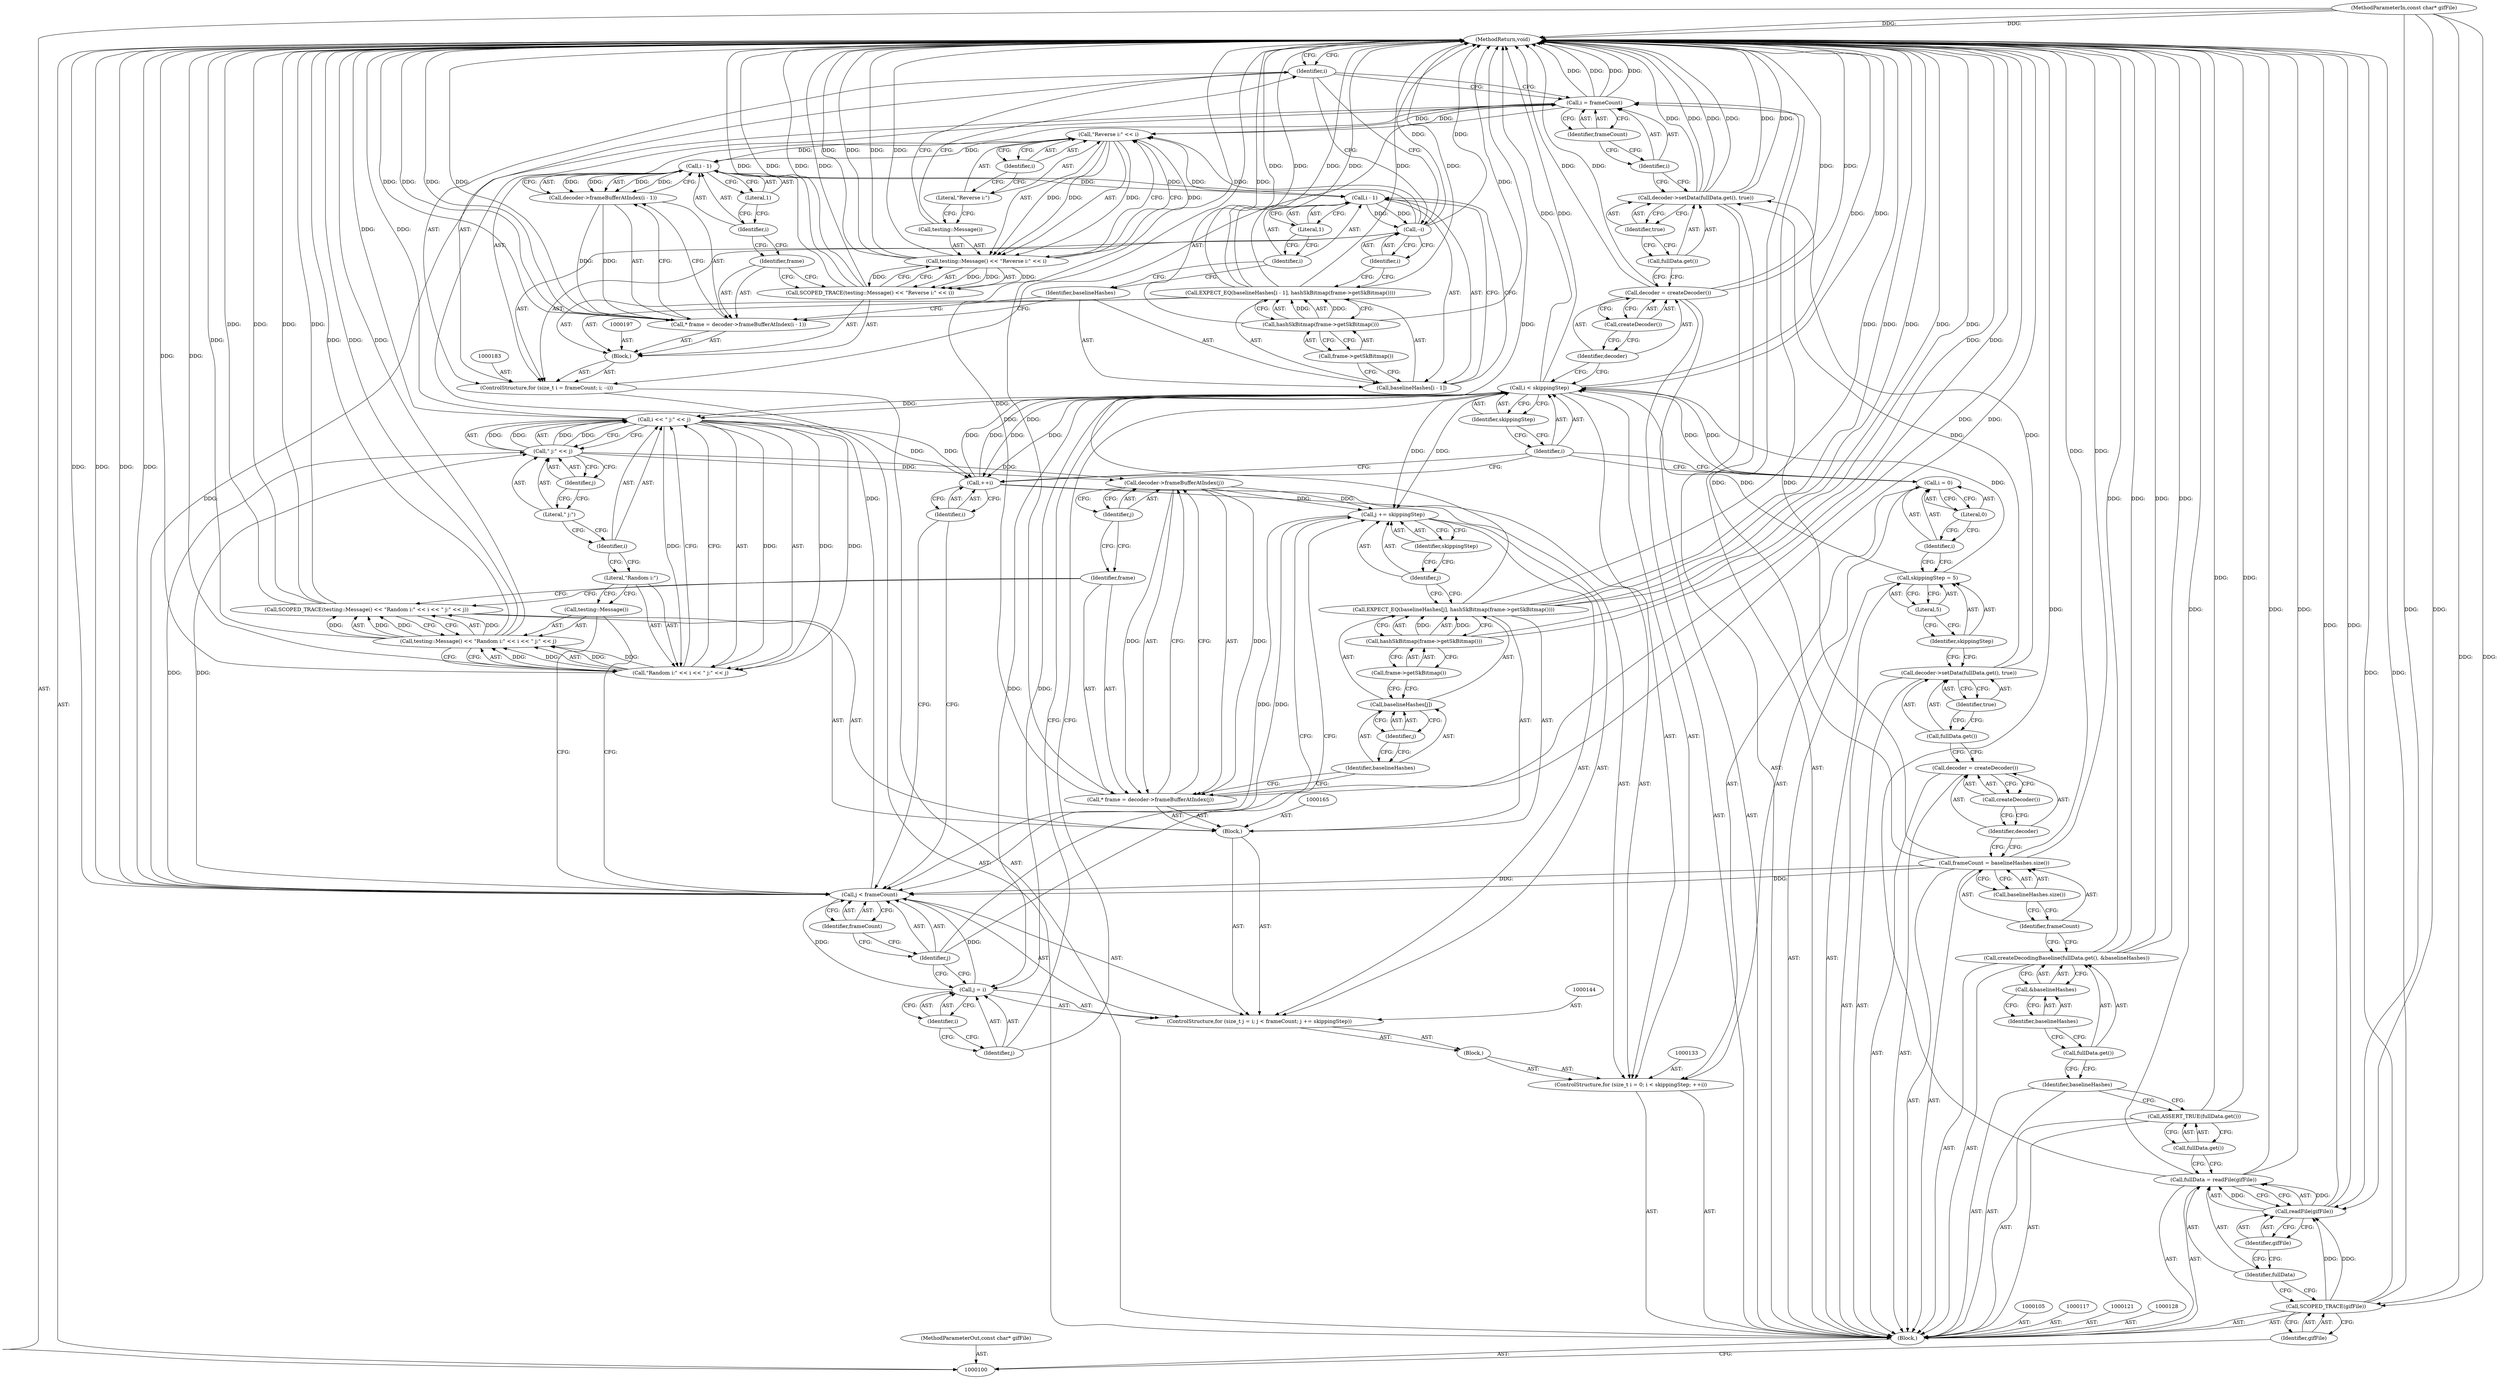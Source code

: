 digraph "1_Chrome_4f9c9adef4036aff60b734b4a0045c43c320fe1d_1" {
"1000212" [label="(MethodReturn,void)"];
"1000101" [label="(MethodParameterIn,const char* gifFile)"];
"1000316" [label="(MethodParameterOut,const char* gifFile)"];
"1000122" [label="(Call,decoder = createDecoder())"];
"1000123" [label="(Identifier,decoder)"];
"1000124" [label="(Call,createDecoder())"];
"1000126" [label="(Call,fullData.get())"];
"1000127" [label="(Identifier,true)"];
"1000125" [label="(Call,decoder->setData(fullData.get(), true))"];
"1000129" [label="(Call,skippingStep = 5)"];
"1000130" [label="(Identifier,skippingStep)"];
"1000131" [label="(Literal,5)"];
"1000134" [label="(Call,i = 0)"];
"1000135" [label="(Identifier,i)"];
"1000136" [label="(Literal,0)"];
"1000137" [label="(Call,i < skippingStep)"];
"1000138" [label="(Identifier,i)"];
"1000139" [label="(Identifier,skippingStep)"];
"1000132" [label="(ControlStructure,for (size_t i = 0; i < skippingStep; ++i))"];
"1000140" [label="(Call,++i)"];
"1000141" [label="(Identifier,i)"];
"1000142" [label="(Block,)"];
"1000145" [label="(Call,j = i)"];
"1000146" [label="(Identifier,j)"];
"1000147" [label="(Identifier,i)"];
"1000148" [label="(Call,j < frameCount)"];
"1000149" [label="(Identifier,j)"];
"1000150" [label="(Identifier,frameCount)"];
"1000151" [label="(Call,j += skippingStep)"];
"1000152" [label="(Identifier,j)"];
"1000153" [label="(Identifier,skippingStep)"];
"1000143" [label="(ControlStructure,for (size_t j = i; j < frameCount; j += skippingStep))"];
"1000155" [label="(Call,SCOPED_TRACE(testing::Message() << \"Random i:\" << i << \" j:\" << j))"];
"1000156" [label="(Call,testing::Message() << \"Random i:\" << i << \" j:\" << j)"];
"1000157" [label="(Call,testing::Message())"];
"1000158" [label="(Call,\"Random i:\" << i << \" j:\" << j)"];
"1000159" [label="(Literal,\"Random i:\")"];
"1000160" [label="(Call,i << \" j:\" << j)"];
"1000161" [label="(Identifier,i)"];
"1000162" [label="(Call,\" j:\" << j)"];
"1000163" [label="(Literal,\" j:\")"];
"1000164" [label="(Identifier,j)"];
"1000154" [label="(Block,)"];
"1000166" [label="(Call,* frame = decoder->frameBufferAtIndex(j))"];
"1000167" [label="(Identifier,frame)"];
"1000168" [label="(Call,decoder->frameBufferAtIndex(j))"];
"1000169" [label="(Identifier,j)"];
"1000170" [label="(Call,EXPECT_EQ(baselineHashes[j], hashSkBitmap(frame->getSkBitmap())))"];
"1000171" [label="(Call,baselineHashes[j])"];
"1000172" [label="(Identifier,baselineHashes)"];
"1000173" [label="(Identifier,j)"];
"1000174" [label="(Call,hashSkBitmap(frame->getSkBitmap()))"];
"1000175" [label="(Call,frame->getSkBitmap())"];
"1000102" [label="(Block,)"];
"1000178" [label="(Call,createDecoder())"];
"1000176" [label="(Call,decoder = createDecoder())"];
"1000177" [label="(Identifier,decoder)"];
"1000180" [label="(Call,fullData.get())"];
"1000181" [label="(Identifier,true)"];
"1000179" [label="(Call,decoder->setData(fullData.get(), true))"];
"1000184" [label="(Call,i = frameCount)"];
"1000185" [label="(Identifier,i)"];
"1000186" [label="(Identifier,frameCount)"];
"1000187" [label="(Identifier,i)"];
"1000188" [label="(Call,--i)"];
"1000189" [label="(Identifier,i)"];
"1000182" [label="(ControlStructure,for (size_t i = frameCount; i; --i))"];
"1000192" [label="(Call,testing::Message() << \"Reverse i:\" << i)"];
"1000193" [label="(Call,testing::Message())"];
"1000194" [label="(Call,\"Reverse i:\" << i)"];
"1000195" [label="(Literal,\"Reverse i:\")"];
"1000196" [label="(Identifier,i)"];
"1000191" [label="(Call,SCOPED_TRACE(testing::Message() << \"Reverse i:\" << i))"];
"1000198" [label="(Call,* frame = decoder->frameBufferAtIndex(i - 1))"];
"1000199" [label="(Identifier,frame)"];
"1000200" [label="(Call,decoder->frameBufferAtIndex(i - 1))"];
"1000201" [label="(Call,i - 1)"];
"1000202" [label="(Identifier,i)"];
"1000203" [label="(Literal,1)"];
"1000190" [label="(Block,)"];
"1000205" [label="(Call,baselineHashes[i - 1])"];
"1000206" [label="(Identifier,baselineHashes)"];
"1000207" [label="(Call,i - 1)"];
"1000208" [label="(Identifier,i)"];
"1000209" [label="(Literal,1)"];
"1000210" [label="(Call,hashSkBitmap(frame->getSkBitmap()))"];
"1000211" [label="(Call,frame->getSkBitmap())"];
"1000204" [label="(Call,EXPECT_EQ(baselineHashes[i - 1], hashSkBitmap(frame->getSkBitmap())))"];
"1000104" [label="(Identifier,gifFile)"];
"1000103" [label="(Call,SCOPED_TRACE(gifFile))"];
"1000106" [label="(Call,fullData = readFile(gifFile))"];
"1000107" [label="(Identifier,fullData)"];
"1000108" [label="(Call,readFile(gifFile))"];
"1000109" [label="(Identifier,gifFile)"];
"1000111" [label="(Call,fullData.get())"];
"1000110" [label="(Call,ASSERT_TRUE(fullData.get()))"];
"1000112" [label="(Identifier,baselineHashes)"];
"1000114" [label="(Call,fullData.get())"];
"1000115" [label="(Call,&baselineHashes)"];
"1000116" [label="(Identifier,baselineHashes)"];
"1000113" [label="(Call,createDecodingBaseline(fullData.get(), &baselineHashes))"];
"1000118" [label="(Call,frameCount = baselineHashes.size())"];
"1000119" [label="(Identifier,frameCount)"];
"1000120" [label="(Call,baselineHashes.size())"];
"1000212" -> "1000100"  [label="AST: "];
"1000212" -> "1000187"  [label="CFG: "];
"1000192" -> "1000212"  [label="DDG: "];
"1000192" -> "1000212"  [label="DDG: "];
"1000106" -> "1000212"  [label="DDG: "];
"1000106" -> "1000212"  [label="DDG: "];
"1000184" -> "1000212"  [label="DDG: "];
"1000184" -> "1000212"  [label="DDG: "];
"1000179" -> "1000212"  [label="DDG: "];
"1000179" -> "1000212"  [label="DDG: "];
"1000179" -> "1000212"  [label="DDG: "];
"1000137" -> "1000212"  [label="DDG: "];
"1000137" -> "1000212"  [label="DDG: "];
"1000198" -> "1000212"  [label="DDG: "];
"1000198" -> "1000212"  [label="DDG: "];
"1000155" -> "1000212"  [label="DDG: "];
"1000155" -> "1000212"  [label="DDG: "];
"1000204" -> "1000212"  [label="DDG: "];
"1000204" -> "1000212"  [label="DDG: "];
"1000204" -> "1000212"  [label="DDG: "];
"1000160" -> "1000212"  [label="DDG: "];
"1000191" -> "1000212"  [label="DDG: "];
"1000191" -> "1000212"  [label="DDG: "];
"1000176" -> "1000212"  [label="DDG: "];
"1000176" -> "1000212"  [label="DDG: "];
"1000166" -> "1000212"  [label="DDG: "];
"1000166" -> "1000212"  [label="DDG: "];
"1000156" -> "1000212"  [label="DDG: "];
"1000156" -> "1000212"  [label="DDG: "];
"1000158" -> "1000212"  [label="DDG: "];
"1000188" -> "1000212"  [label="DDG: "];
"1000103" -> "1000212"  [label="DDG: "];
"1000113" -> "1000212"  [label="DDG: "];
"1000113" -> "1000212"  [label="DDG: "];
"1000148" -> "1000212"  [label="DDG: "];
"1000148" -> "1000212"  [label="DDG: "];
"1000101" -> "1000212"  [label="DDG: "];
"1000210" -> "1000212"  [label="DDG: "];
"1000110" -> "1000212"  [label="DDG: "];
"1000118" -> "1000212"  [label="DDG: "];
"1000170" -> "1000212"  [label="DDG: "];
"1000170" -> "1000212"  [label="DDG: "];
"1000170" -> "1000212"  [label="DDG: "];
"1000174" -> "1000212"  [label="DDG: "];
"1000108" -> "1000212"  [label="DDG: "];
"1000101" -> "1000100"  [label="AST: "];
"1000101" -> "1000212"  [label="DDG: "];
"1000101" -> "1000103"  [label="DDG: "];
"1000101" -> "1000108"  [label="DDG: "];
"1000316" -> "1000100"  [label="AST: "];
"1000122" -> "1000102"  [label="AST: "];
"1000122" -> "1000124"  [label="CFG: "];
"1000123" -> "1000122"  [label="AST: "];
"1000124" -> "1000122"  [label="AST: "];
"1000126" -> "1000122"  [label="CFG: "];
"1000123" -> "1000122"  [label="AST: "];
"1000123" -> "1000118"  [label="CFG: "];
"1000124" -> "1000123"  [label="CFG: "];
"1000124" -> "1000122"  [label="AST: "];
"1000124" -> "1000123"  [label="CFG: "];
"1000122" -> "1000124"  [label="CFG: "];
"1000126" -> "1000125"  [label="AST: "];
"1000126" -> "1000122"  [label="CFG: "];
"1000127" -> "1000126"  [label="CFG: "];
"1000127" -> "1000125"  [label="AST: "];
"1000127" -> "1000126"  [label="CFG: "];
"1000125" -> "1000127"  [label="CFG: "];
"1000125" -> "1000102"  [label="AST: "];
"1000125" -> "1000127"  [label="CFG: "];
"1000126" -> "1000125"  [label="AST: "];
"1000127" -> "1000125"  [label="AST: "];
"1000130" -> "1000125"  [label="CFG: "];
"1000125" -> "1000179"  [label="DDG: "];
"1000129" -> "1000102"  [label="AST: "];
"1000129" -> "1000131"  [label="CFG: "];
"1000130" -> "1000129"  [label="AST: "];
"1000131" -> "1000129"  [label="AST: "];
"1000135" -> "1000129"  [label="CFG: "];
"1000129" -> "1000137"  [label="DDG: "];
"1000130" -> "1000129"  [label="AST: "];
"1000130" -> "1000125"  [label="CFG: "];
"1000131" -> "1000130"  [label="CFG: "];
"1000131" -> "1000129"  [label="AST: "];
"1000131" -> "1000130"  [label="CFG: "];
"1000129" -> "1000131"  [label="CFG: "];
"1000134" -> "1000132"  [label="AST: "];
"1000134" -> "1000136"  [label="CFG: "];
"1000135" -> "1000134"  [label="AST: "];
"1000136" -> "1000134"  [label="AST: "];
"1000138" -> "1000134"  [label="CFG: "];
"1000134" -> "1000137"  [label="DDG: "];
"1000135" -> "1000134"  [label="AST: "];
"1000135" -> "1000129"  [label="CFG: "];
"1000136" -> "1000135"  [label="CFG: "];
"1000136" -> "1000134"  [label="AST: "];
"1000136" -> "1000135"  [label="CFG: "];
"1000134" -> "1000136"  [label="CFG: "];
"1000137" -> "1000132"  [label="AST: "];
"1000137" -> "1000139"  [label="CFG: "];
"1000138" -> "1000137"  [label="AST: "];
"1000139" -> "1000137"  [label="AST: "];
"1000146" -> "1000137"  [label="CFG: "];
"1000177" -> "1000137"  [label="CFG: "];
"1000137" -> "1000212"  [label="DDG: "];
"1000137" -> "1000212"  [label="DDG: "];
"1000140" -> "1000137"  [label="DDG: "];
"1000134" -> "1000137"  [label="DDG: "];
"1000129" -> "1000137"  [label="DDG: "];
"1000137" -> "1000140"  [label="DDG: "];
"1000137" -> "1000145"  [label="DDG: "];
"1000137" -> "1000151"  [label="DDG: "];
"1000137" -> "1000160"  [label="DDG: "];
"1000138" -> "1000137"  [label="AST: "];
"1000138" -> "1000134"  [label="CFG: "];
"1000138" -> "1000140"  [label="CFG: "];
"1000139" -> "1000138"  [label="CFG: "];
"1000139" -> "1000137"  [label="AST: "];
"1000139" -> "1000138"  [label="CFG: "];
"1000137" -> "1000139"  [label="CFG: "];
"1000132" -> "1000102"  [label="AST: "];
"1000133" -> "1000132"  [label="AST: "];
"1000134" -> "1000132"  [label="AST: "];
"1000137" -> "1000132"  [label="AST: "];
"1000140" -> "1000132"  [label="AST: "];
"1000142" -> "1000132"  [label="AST: "];
"1000140" -> "1000132"  [label="AST: "];
"1000140" -> "1000141"  [label="CFG: "];
"1000141" -> "1000140"  [label="AST: "];
"1000138" -> "1000140"  [label="CFG: "];
"1000140" -> "1000137"  [label="DDG: "];
"1000160" -> "1000140"  [label="DDG: "];
"1000137" -> "1000140"  [label="DDG: "];
"1000141" -> "1000140"  [label="AST: "];
"1000141" -> "1000148"  [label="CFG: "];
"1000140" -> "1000141"  [label="CFG: "];
"1000142" -> "1000132"  [label="AST: "];
"1000143" -> "1000142"  [label="AST: "];
"1000145" -> "1000143"  [label="AST: "];
"1000145" -> "1000147"  [label="CFG: "];
"1000146" -> "1000145"  [label="AST: "];
"1000147" -> "1000145"  [label="AST: "];
"1000149" -> "1000145"  [label="CFG: "];
"1000137" -> "1000145"  [label="DDG: "];
"1000145" -> "1000148"  [label="DDG: "];
"1000146" -> "1000145"  [label="AST: "];
"1000146" -> "1000137"  [label="CFG: "];
"1000147" -> "1000146"  [label="CFG: "];
"1000147" -> "1000145"  [label="AST: "];
"1000147" -> "1000146"  [label="CFG: "];
"1000145" -> "1000147"  [label="CFG: "];
"1000148" -> "1000143"  [label="AST: "];
"1000148" -> "1000150"  [label="CFG: "];
"1000149" -> "1000148"  [label="AST: "];
"1000150" -> "1000148"  [label="AST: "];
"1000157" -> "1000148"  [label="CFG: "];
"1000141" -> "1000148"  [label="CFG: "];
"1000148" -> "1000212"  [label="DDG: "];
"1000148" -> "1000212"  [label="DDG: "];
"1000151" -> "1000148"  [label="DDG: "];
"1000145" -> "1000148"  [label="DDG: "];
"1000118" -> "1000148"  [label="DDG: "];
"1000148" -> "1000162"  [label="DDG: "];
"1000148" -> "1000184"  [label="DDG: "];
"1000149" -> "1000148"  [label="AST: "];
"1000149" -> "1000145"  [label="CFG: "];
"1000149" -> "1000151"  [label="CFG: "];
"1000150" -> "1000149"  [label="CFG: "];
"1000150" -> "1000148"  [label="AST: "];
"1000150" -> "1000149"  [label="CFG: "];
"1000148" -> "1000150"  [label="CFG: "];
"1000151" -> "1000143"  [label="AST: "];
"1000151" -> "1000153"  [label="CFG: "];
"1000152" -> "1000151"  [label="AST: "];
"1000153" -> "1000151"  [label="AST: "];
"1000149" -> "1000151"  [label="CFG: "];
"1000151" -> "1000148"  [label="DDG: "];
"1000137" -> "1000151"  [label="DDG: "];
"1000168" -> "1000151"  [label="DDG: "];
"1000152" -> "1000151"  [label="AST: "];
"1000152" -> "1000170"  [label="CFG: "];
"1000153" -> "1000152"  [label="CFG: "];
"1000153" -> "1000151"  [label="AST: "];
"1000153" -> "1000152"  [label="CFG: "];
"1000151" -> "1000153"  [label="CFG: "];
"1000143" -> "1000142"  [label="AST: "];
"1000144" -> "1000143"  [label="AST: "];
"1000145" -> "1000143"  [label="AST: "];
"1000148" -> "1000143"  [label="AST: "];
"1000151" -> "1000143"  [label="AST: "];
"1000154" -> "1000143"  [label="AST: "];
"1000155" -> "1000154"  [label="AST: "];
"1000155" -> "1000156"  [label="CFG: "];
"1000156" -> "1000155"  [label="AST: "];
"1000167" -> "1000155"  [label="CFG: "];
"1000155" -> "1000212"  [label="DDG: "];
"1000155" -> "1000212"  [label="DDG: "];
"1000156" -> "1000155"  [label="DDG: "];
"1000156" -> "1000155"  [label="DDG: "];
"1000156" -> "1000155"  [label="AST: "];
"1000156" -> "1000158"  [label="CFG: "];
"1000157" -> "1000156"  [label="AST: "];
"1000158" -> "1000156"  [label="AST: "];
"1000155" -> "1000156"  [label="CFG: "];
"1000156" -> "1000212"  [label="DDG: "];
"1000156" -> "1000212"  [label="DDG: "];
"1000156" -> "1000155"  [label="DDG: "];
"1000156" -> "1000155"  [label="DDG: "];
"1000158" -> "1000156"  [label="DDG: "];
"1000158" -> "1000156"  [label="DDG: "];
"1000157" -> "1000156"  [label="AST: "];
"1000157" -> "1000148"  [label="CFG: "];
"1000159" -> "1000157"  [label="CFG: "];
"1000158" -> "1000156"  [label="AST: "];
"1000158" -> "1000160"  [label="CFG: "];
"1000159" -> "1000158"  [label="AST: "];
"1000160" -> "1000158"  [label="AST: "];
"1000156" -> "1000158"  [label="CFG: "];
"1000158" -> "1000212"  [label="DDG: "];
"1000158" -> "1000156"  [label="DDG: "];
"1000158" -> "1000156"  [label="DDG: "];
"1000160" -> "1000158"  [label="DDG: "];
"1000160" -> "1000158"  [label="DDG: "];
"1000159" -> "1000158"  [label="AST: "];
"1000159" -> "1000157"  [label="CFG: "];
"1000161" -> "1000159"  [label="CFG: "];
"1000160" -> "1000158"  [label="AST: "];
"1000160" -> "1000162"  [label="CFG: "];
"1000161" -> "1000160"  [label="AST: "];
"1000162" -> "1000160"  [label="AST: "];
"1000158" -> "1000160"  [label="CFG: "];
"1000160" -> "1000212"  [label="DDG: "];
"1000160" -> "1000140"  [label="DDG: "];
"1000160" -> "1000158"  [label="DDG: "];
"1000160" -> "1000158"  [label="DDG: "];
"1000137" -> "1000160"  [label="DDG: "];
"1000162" -> "1000160"  [label="DDG: "];
"1000162" -> "1000160"  [label="DDG: "];
"1000161" -> "1000160"  [label="AST: "];
"1000161" -> "1000159"  [label="CFG: "];
"1000163" -> "1000161"  [label="CFG: "];
"1000162" -> "1000160"  [label="AST: "];
"1000162" -> "1000164"  [label="CFG: "];
"1000163" -> "1000162"  [label="AST: "];
"1000164" -> "1000162"  [label="AST: "];
"1000160" -> "1000162"  [label="CFG: "];
"1000162" -> "1000160"  [label="DDG: "];
"1000162" -> "1000160"  [label="DDG: "];
"1000148" -> "1000162"  [label="DDG: "];
"1000162" -> "1000168"  [label="DDG: "];
"1000163" -> "1000162"  [label="AST: "];
"1000163" -> "1000161"  [label="CFG: "];
"1000164" -> "1000163"  [label="CFG: "];
"1000164" -> "1000162"  [label="AST: "];
"1000164" -> "1000163"  [label="CFG: "];
"1000162" -> "1000164"  [label="CFG: "];
"1000154" -> "1000143"  [label="AST: "];
"1000155" -> "1000154"  [label="AST: "];
"1000165" -> "1000154"  [label="AST: "];
"1000166" -> "1000154"  [label="AST: "];
"1000170" -> "1000154"  [label="AST: "];
"1000166" -> "1000154"  [label="AST: "];
"1000166" -> "1000168"  [label="CFG: "];
"1000167" -> "1000166"  [label="AST: "];
"1000168" -> "1000166"  [label="AST: "];
"1000172" -> "1000166"  [label="CFG: "];
"1000166" -> "1000212"  [label="DDG: "];
"1000166" -> "1000212"  [label="DDG: "];
"1000168" -> "1000166"  [label="DDG: "];
"1000167" -> "1000166"  [label="AST: "];
"1000167" -> "1000155"  [label="CFG: "];
"1000169" -> "1000167"  [label="CFG: "];
"1000168" -> "1000166"  [label="AST: "];
"1000168" -> "1000169"  [label="CFG: "];
"1000169" -> "1000168"  [label="AST: "];
"1000166" -> "1000168"  [label="CFG: "];
"1000168" -> "1000151"  [label="DDG: "];
"1000168" -> "1000166"  [label="DDG: "];
"1000162" -> "1000168"  [label="DDG: "];
"1000169" -> "1000168"  [label="AST: "];
"1000169" -> "1000167"  [label="CFG: "];
"1000168" -> "1000169"  [label="CFG: "];
"1000170" -> "1000154"  [label="AST: "];
"1000170" -> "1000174"  [label="CFG: "];
"1000171" -> "1000170"  [label="AST: "];
"1000174" -> "1000170"  [label="AST: "];
"1000152" -> "1000170"  [label="CFG: "];
"1000170" -> "1000212"  [label="DDG: "];
"1000170" -> "1000212"  [label="DDG: "];
"1000170" -> "1000212"  [label="DDG: "];
"1000174" -> "1000170"  [label="DDG: "];
"1000171" -> "1000170"  [label="AST: "];
"1000171" -> "1000173"  [label="CFG: "];
"1000172" -> "1000171"  [label="AST: "];
"1000173" -> "1000171"  [label="AST: "];
"1000175" -> "1000171"  [label="CFG: "];
"1000172" -> "1000171"  [label="AST: "];
"1000172" -> "1000166"  [label="CFG: "];
"1000173" -> "1000172"  [label="CFG: "];
"1000173" -> "1000171"  [label="AST: "];
"1000173" -> "1000172"  [label="CFG: "];
"1000171" -> "1000173"  [label="CFG: "];
"1000174" -> "1000170"  [label="AST: "];
"1000174" -> "1000175"  [label="CFG: "];
"1000175" -> "1000174"  [label="AST: "];
"1000170" -> "1000174"  [label="CFG: "];
"1000174" -> "1000212"  [label="DDG: "];
"1000174" -> "1000170"  [label="DDG: "];
"1000175" -> "1000174"  [label="AST: "];
"1000175" -> "1000171"  [label="CFG: "];
"1000174" -> "1000175"  [label="CFG: "];
"1000102" -> "1000100"  [label="AST: "];
"1000103" -> "1000102"  [label="AST: "];
"1000105" -> "1000102"  [label="AST: "];
"1000106" -> "1000102"  [label="AST: "];
"1000110" -> "1000102"  [label="AST: "];
"1000112" -> "1000102"  [label="AST: "];
"1000113" -> "1000102"  [label="AST: "];
"1000117" -> "1000102"  [label="AST: "];
"1000118" -> "1000102"  [label="AST: "];
"1000121" -> "1000102"  [label="AST: "];
"1000122" -> "1000102"  [label="AST: "];
"1000125" -> "1000102"  [label="AST: "];
"1000128" -> "1000102"  [label="AST: "];
"1000129" -> "1000102"  [label="AST: "];
"1000132" -> "1000102"  [label="AST: "];
"1000176" -> "1000102"  [label="AST: "];
"1000179" -> "1000102"  [label="AST: "];
"1000182" -> "1000102"  [label="AST: "];
"1000178" -> "1000176"  [label="AST: "];
"1000178" -> "1000177"  [label="CFG: "];
"1000176" -> "1000178"  [label="CFG: "];
"1000176" -> "1000102"  [label="AST: "];
"1000176" -> "1000178"  [label="CFG: "];
"1000177" -> "1000176"  [label="AST: "];
"1000178" -> "1000176"  [label="AST: "];
"1000180" -> "1000176"  [label="CFG: "];
"1000176" -> "1000212"  [label="DDG: "];
"1000176" -> "1000212"  [label="DDG: "];
"1000177" -> "1000176"  [label="AST: "];
"1000177" -> "1000137"  [label="CFG: "];
"1000178" -> "1000177"  [label="CFG: "];
"1000180" -> "1000179"  [label="AST: "];
"1000180" -> "1000176"  [label="CFG: "];
"1000181" -> "1000180"  [label="CFG: "];
"1000181" -> "1000179"  [label="AST: "];
"1000181" -> "1000180"  [label="CFG: "];
"1000179" -> "1000181"  [label="CFG: "];
"1000179" -> "1000102"  [label="AST: "];
"1000179" -> "1000181"  [label="CFG: "];
"1000180" -> "1000179"  [label="AST: "];
"1000181" -> "1000179"  [label="AST: "];
"1000185" -> "1000179"  [label="CFG: "];
"1000179" -> "1000212"  [label="DDG: "];
"1000179" -> "1000212"  [label="DDG: "];
"1000179" -> "1000212"  [label="DDG: "];
"1000125" -> "1000179"  [label="DDG: "];
"1000184" -> "1000182"  [label="AST: "];
"1000184" -> "1000186"  [label="CFG: "];
"1000185" -> "1000184"  [label="AST: "];
"1000186" -> "1000184"  [label="AST: "];
"1000187" -> "1000184"  [label="CFG: "];
"1000184" -> "1000212"  [label="DDG: "];
"1000184" -> "1000212"  [label="DDG: "];
"1000148" -> "1000184"  [label="DDG: "];
"1000118" -> "1000184"  [label="DDG: "];
"1000184" -> "1000194"  [label="DDG: "];
"1000185" -> "1000184"  [label="AST: "];
"1000185" -> "1000179"  [label="CFG: "];
"1000186" -> "1000185"  [label="CFG: "];
"1000186" -> "1000184"  [label="AST: "];
"1000186" -> "1000185"  [label="CFG: "];
"1000184" -> "1000186"  [label="CFG: "];
"1000187" -> "1000182"  [label="AST: "];
"1000187" -> "1000184"  [label="CFG: "];
"1000187" -> "1000188"  [label="CFG: "];
"1000193" -> "1000187"  [label="CFG: "];
"1000212" -> "1000187"  [label="CFG: "];
"1000188" -> "1000182"  [label="AST: "];
"1000188" -> "1000189"  [label="CFG: "];
"1000189" -> "1000188"  [label="AST: "];
"1000187" -> "1000188"  [label="CFG: "];
"1000188" -> "1000212"  [label="DDG: "];
"1000207" -> "1000188"  [label="DDG: "];
"1000188" -> "1000194"  [label="DDG: "];
"1000189" -> "1000188"  [label="AST: "];
"1000189" -> "1000204"  [label="CFG: "];
"1000188" -> "1000189"  [label="CFG: "];
"1000182" -> "1000102"  [label="AST: "];
"1000183" -> "1000182"  [label="AST: "];
"1000184" -> "1000182"  [label="AST: "];
"1000187" -> "1000182"  [label="AST: "];
"1000188" -> "1000182"  [label="AST: "];
"1000190" -> "1000182"  [label="AST: "];
"1000192" -> "1000191"  [label="AST: "];
"1000192" -> "1000194"  [label="CFG: "];
"1000193" -> "1000192"  [label="AST: "];
"1000194" -> "1000192"  [label="AST: "];
"1000191" -> "1000192"  [label="CFG: "];
"1000192" -> "1000212"  [label="DDG: "];
"1000192" -> "1000212"  [label="DDG: "];
"1000192" -> "1000191"  [label="DDG: "];
"1000192" -> "1000191"  [label="DDG: "];
"1000194" -> "1000192"  [label="DDG: "];
"1000194" -> "1000192"  [label="DDG: "];
"1000193" -> "1000192"  [label="AST: "];
"1000193" -> "1000187"  [label="CFG: "];
"1000195" -> "1000193"  [label="CFG: "];
"1000194" -> "1000192"  [label="AST: "];
"1000194" -> "1000196"  [label="CFG: "];
"1000195" -> "1000194"  [label="AST: "];
"1000196" -> "1000194"  [label="AST: "];
"1000192" -> "1000194"  [label="CFG: "];
"1000194" -> "1000192"  [label="DDG: "];
"1000194" -> "1000192"  [label="DDG: "];
"1000184" -> "1000194"  [label="DDG: "];
"1000188" -> "1000194"  [label="DDG: "];
"1000194" -> "1000201"  [label="DDG: "];
"1000195" -> "1000194"  [label="AST: "];
"1000195" -> "1000193"  [label="CFG: "];
"1000196" -> "1000195"  [label="CFG: "];
"1000196" -> "1000194"  [label="AST: "];
"1000196" -> "1000195"  [label="CFG: "];
"1000194" -> "1000196"  [label="CFG: "];
"1000191" -> "1000190"  [label="AST: "];
"1000191" -> "1000192"  [label="CFG: "];
"1000192" -> "1000191"  [label="AST: "];
"1000199" -> "1000191"  [label="CFG: "];
"1000191" -> "1000212"  [label="DDG: "];
"1000191" -> "1000212"  [label="DDG: "];
"1000192" -> "1000191"  [label="DDG: "];
"1000192" -> "1000191"  [label="DDG: "];
"1000198" -> "1000190"  [label="AST: "];
"1000198" -> "1000200"  [label="CFG: "];
"1000199" -> "1000198"  [label="AST: "];
"1000200" -> "1000198"  [label="AST: "];
"1000206" -> "1000198"  [label="CFG: "];
"1000198" -> "1000212"  [label="DDG: "];
"1000198" -> "1000212"  [label="DDG: "];
"1000200" -> "1000198"  [label="DDG: "];
"1000199" -> "1000198"  [label="AST: "];
"1000199" -> "1000191"  [label="CFG: "];
"1000202" -> "1000199"  [label="CFG: "];
"1000200" -> "1000198"  [label="AST: "];
"1000200" -> "1000201"  [label="CFG: "];
"1000201" -> "1000200"  [label="AST: "];
"1000198" -> "1000200"  [label="CFG: "];
"1000200" -> "1000198"  [label="DDG: "];
"1000201" -> "1000200"  [label="DDG: "];
"1000201" -> "1000200"  [label="DDG: "];
"1000201" -> "1000200"  [label="AST: "];
"1000201" -> "1000203"  [label="CFG: "];
"1000202" -> "1000201"  [label="AST: "];
"1000203" -> "1000201"  [label="AST: "];
"1000200" -> "1000201"  [label="CFG: "];
"1000201" -> "1000200"  [label="DDG: "];
"1000201" -> "1000200"  [label="DDG: "];
"1000194" -> "1000201"  [label="DDG: "];
"1000201" -> "1000207"  [label="DDG: "];
"1000202" -> "1000201"  [label="AST: "];
"1000202" -> "1000199"  [label="CFG: "];
"1000203" -> "1000202"  [label="CFG: "];
"1000203" -> "1000201"  [label="AST: "];
"1000203" -> "1000202"  [label="CFG: "];
"1000201" -> "1000203"  [label="CFG: "];
"1000190" -> "1000182"  [label="AST: "];
"1000191" -> "1000190"  [label="AST: "];
"1000197" -> "1000190"  [label="AST: "];
"1000198" -> "1000190"  [label="AST: "];
"1000204" -> "1000190"  [label="AST: "];
"1000205" -> "1000204"  [label="AST: "];
"1000205" -> "1000207"  [label="CFG: "];
"1000206" -> "1000205"  [label="AST: "];
"1000207" -> "1000205"  [label="AST: "];
"1000211" -> "1000205"  [label="CFG: "];
"1000206" -> "1000205"  [label="AST: "];
"1000206" -> "1000198"  [label="CFG: "];
"1000208" -> "1000206"  [label="CFG: "];
"1000207" -> "1000205"  [label="AST: "];
"1000207" -> "1000209"  [label="CFG: "];
"1000208" -> "1000207"  [label="AST: "];
"1000209" -> "1000207"  [label="AST: "];
"1000205" -> "1000207"  [label="CFG: "];
"1000207" -> "1000188"  [label="DDG: "];
"1000201" -> "1000207"  [label="DDG: "];
"1000208" -> "1000207"  [label="AST: "];
"1000208" -> "1000206"  [label="CFG: "];
"1000209" -> "1000208"  [label="CFG: "];
"1000209" -> "1000207"  [label="AST: "];
"1000209" -> "1000208"  [label="CFG: "];
"1000207" -> "1000209"  [label="CFG: "];
"1000210" -> "1000204"  [label="AST: "];
"1000210" -> "1000211"  [label="CFG: "];
"1000211" -> "1000210"  [label="AST: "];
"1000204" -> "1000210"  [label="CFG: "];
"1000210" -> "1000212"  [label="DDG: "];
"1000210" -> "1000204"  [label="DDG: "];
"1000211" -> "1000210"  [label="AST: "];
"1000211" -> "1000205"  [label="CFG: "];
"1000210" -> "1000211"  [label="CFG: "];
"1000204" -> "1000190"  [label="AST: "];
"1000204" -> "1000210"  [label="CFG: "];
"1000205" -> "1000204"  [label="AST: "];
"1000210" -> "1000204"  [label="AST: "];
"1000189" -> "1000204"  [label="CFG: "];
"1000204" -> "1000212"  [label="DDG: "];
"1000204" -> "1000212"  [label="DDG: "];
"1000204" -> "1000212"  [label="DDG: "];
"1000210" -> "1000204"  [label="DDG: "];
"1000104" -> "1000103"  [label="AST: "];
"1000104" -> "1000100"  [label="CFG: "];
"1000103" -> "1000104"  [label="CFG: "];
"1000103" -> "1000102"  [label="AST: "];
"1000103" -> "1000104"  [label="CFG: "];
"1000104" -> "1000103"  [label="AST: "];
"1000107" -> "1000103"  [label="CFG: "];
"1000103" -> "1000212"  [label="DDG: "];
"1000101" -> "1000103"  [label="DDG: "];
"1000103" -> "1000108"  [label="DDG: "];
"1000106" -> "1000102"  [label="AST: "];
"1000106" -> "1000108"  [label="CFG: "];
"1000107" -> "1000106"  [label="AST: "];
"1000108" -> "1000106"  [label="AST: "];
"1000111" -> "1000106"  [label="CFG: "];
"1000106" -> "1000212"  [label="DDG: "];
"1000106" -> "1000212"  [label="DDG: "];
"1000108" -> "1000106"  [label="DDG: "];
"1000107" -> "1000106"  [label="AST: "];
"1000107" -> "1000103"  [label="CFG: "];
"1000109" -> "1000107"  [label="CFG: "];
"1000108" -> "1000106"  [label="AST: "];
"1000108" -> "1000109"  [label="CFG: "];
"1000109" -> "1000108"  [label="AST: "];
"1000106" -> "1000108"  [label="CFG: "];
"1000108" -> "1000212"  [label="DDG: "];
"1000108" -> "1000106"  [label="DDG: "];
"1000103" -> "1000108"  [label="DDG: "];
"1000101" -> "1000108"  [label="DDG: "];
"1000109" -> "1000108"  [label="AST: "];
"1000109" -> "1000107"  [label="CFG: "];
"1000108" -> "1000109"  [label="CFG: "];
"1000111" -> "1000110"  [label="AST: "];
"1000111" -> "1000106"  [label="CFG: "];
"1000110" -> "1000111"  [label="CFG: "];
"1000110" -> "1000102"  [label="AST: "];
"1000110" -> "1000111"  [label="CFG: "];
"1000111" -> "1000110"  [label="AST: "];
"1000112" -> "1000110"  [label="CFG: "];
"1000110" -> "1000212"  [label="DDG: "];
"1000112" -> "1000102"  [label="AST: "];
"1000112" -> "1000110"  [label="CFG: "];
"1000114" -> "1000112"  [label="CFG: "];
"1000114" -> "1000113"  [label="AST: "];
"1000114" -> "1000112"  [label="CFG: "];
"1000116" -> "1000114"  [label="CFG: "];
"1000115" -> "1000113"  [label="AST: "];
"1000115" -> "1000116"  [label="CFG: "];
"1000116" -> "1000115"  [label="AST: "];
"1000113" -> "1000115"  [label="CFG: "];
"1000116" -> "1000115"  [label="AST: "];
"1000116" -> "1000114"  [label="CFG: "];
"1000115" -> "1000116"  [label="CFG: "];
"1000113" -> "1000102"  [label="AST: "];
"1000113" -> "1000115"  [label="CFG: "];
"1000114" -> "1000113"  [label="AST: "];
"1000115" -> "1000113"  [label="AST: "];
"1000119" -> "1000113"  [label="CFG: "];
"1000113" -> "1000212"  [label="DDG: "];
"1000113" -> "1000212"  [label="DDG: "];
"1000118" -> "1000102"  [label="AST: "];
"1000118" -> "1000120"  [label="CFG: "];
"1000119" -> "1000118"  [label="AST: "];
"1000120" -> "1000118"  [label="AST: "];
"1000123" -> "1000118"  [label="CFG: "];
"1000118" -> "1000212"  [label="DDG: "];
"1000118" -> "1000148"  [label="DDG: "];
"1000118" -> "1000184"  [label="DDG: "];
"1000119" -> "1000118"  [label="AST: "];
"1000119" -> "1000113"  [label="CFG: "];
"1000120" -> "1000119"  [label="CFG: "];
"1000120" -> "1000118"  [label="AST: "];
"1000120" -> "1000119"  [label="CFG: "];
"1000118" -> "1000120"  [label="CFG: "];
}
